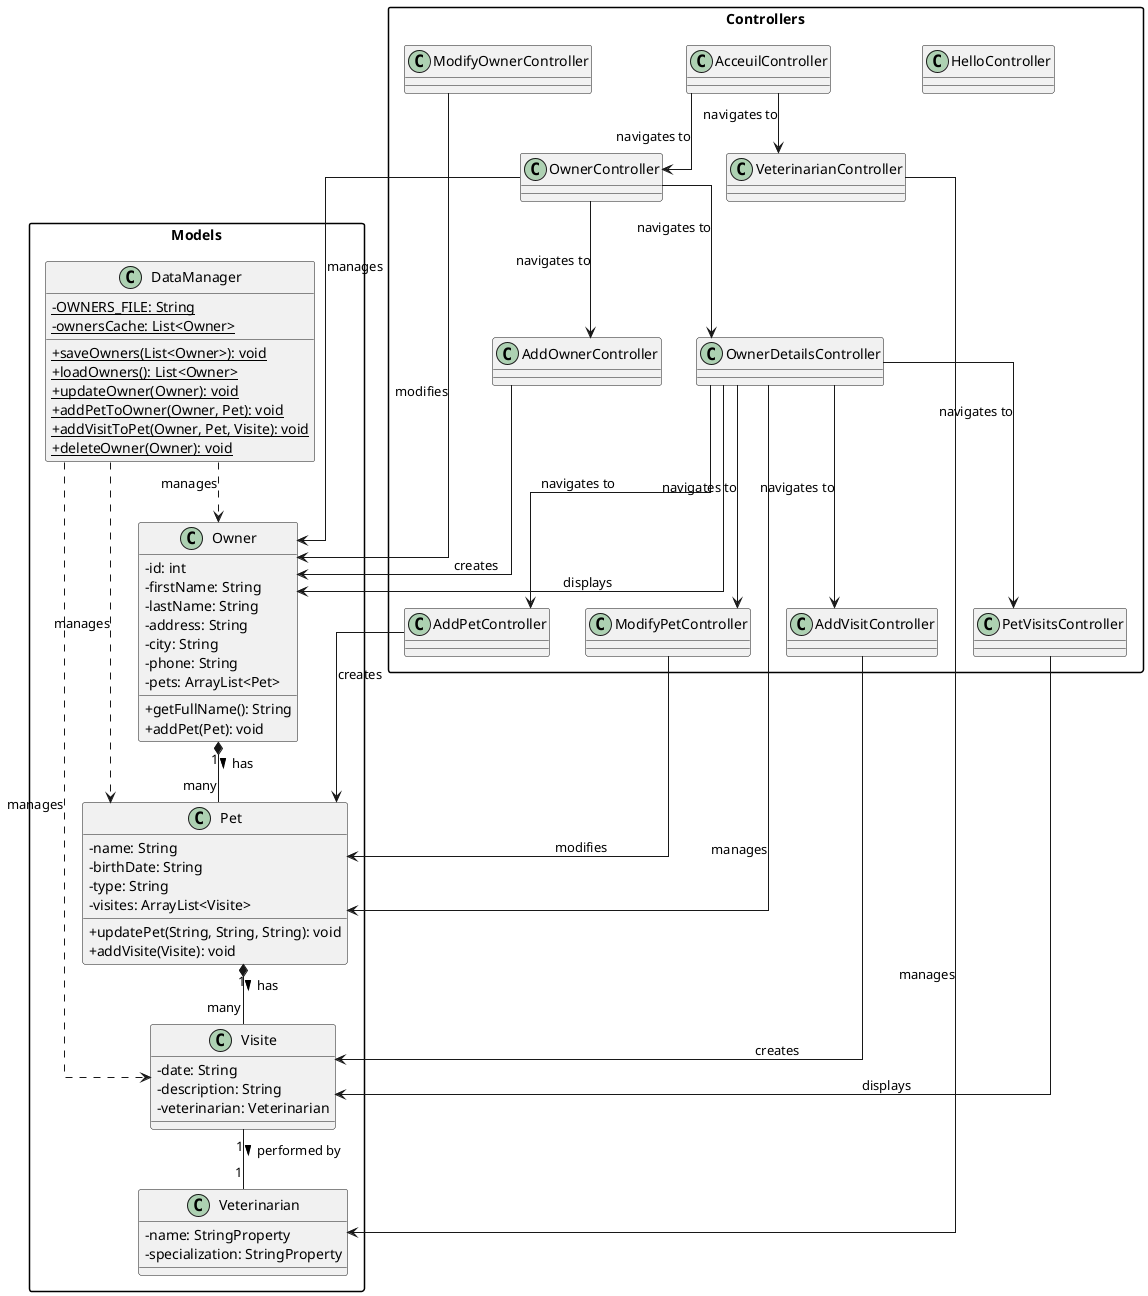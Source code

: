 @startuml Vet Clinic

' Style settings
skinparam classAttributeIconSize 0
skinparam linetype ortho
skinparam packageStyle rectangle

' Controllers Package
package "Controllers" {
    class HelloController
    class OwnerController
    class AddOwnerController
    class ModifyOwnerController
    class OwnerDetailsController
    class AddPetController
    class ModifyPetController
    class AddVisitController
    class PetVisitsController
    class VeterinarianController
    class AcceuilController
}

' Models Package
package "Models" {
    class Owner {
        -id: int
        -firstName: String
        -lastName: String
        -address: String
        -city: String
        -phone: String
        -pets: ArrayList<Pet>
        +getFullName(): String
        +addPet(Pet): void
    }

    class Pet {
        -name: String
        -birthDate: String
        -type: String
        -visites: ArrayList<Visite>
        +updatePet(String, String, String): void
        +addVisite(Visite): void
    }

    class Visite {
        -date: String
        -description: String
        -veterinarian: Veterinarian
    }

    class Veterinarian {
        -name: StringProperty
        -specialization: StringProperty
    }

    class DataManager {
        -{static} OWNERS_FILE: String
        -{static} ownersCache: List<Owner>
        +{static} saveOwners(List<Owner>): void
        +{static} loadOwners(): List<Owner>
        +{static} updateOwner(Owner): void
        +{static} addPetToOwner(Owner, Pet): void
        +{static} addVisitToPet(Owner, Pet, Visite): void
        +{static} deleteOwner(Owner): void
    }
}

' Relationships
Owner "1" *-- "many" Pet : has >
Pet "1" *-- "many" Visite : has >
Visite "1" -- "1" Veterinarian : performed by >

' Controller Relationships
OwnerController --> Owner : manages
AddOwnerController --> Owner : creates
ModifyOwnerController --> Owner : modifies
OwnerDetailsController --> Owner : displays
OwnerDetailsController --> Pet : manages
AddPetController --> Pet : creates
ModifyPetController --> Pet : modifies
AddVisitController --> Visite : creates
PetVisitsController --> Visite : displays
VeterinarianController --> Veterinarian : manages

' Data Management
DataManager ..> Owner : manages
DataManager ..> Pet : manages
DataManager ..> Visite : manages

' Navigation
AcceuilController --> OwnerController : navigates to
AcceuilController --> VeterinarianController : navigates to
OwnerController --> AddOwnerController : navigates to
OwnerController --> OwnerDetailsController : navigates to
OwnerDetailsController --> AddPetController : navigates to
OwnerDetailsController --> ModifyPetController : navigates to
OwnerDetailsController --> AddVisitController : navigates to
OwnerDetailsController --> PetVisitsController : navigates to

@enduml 